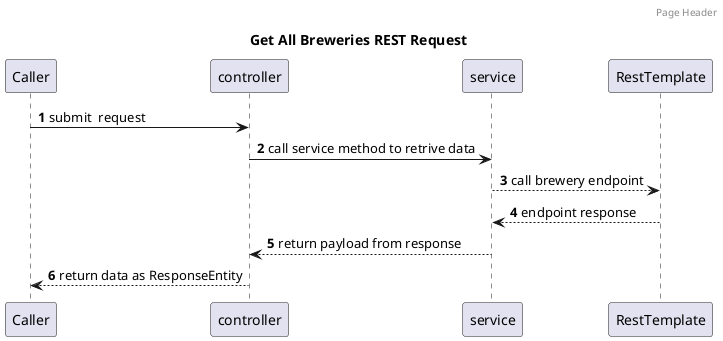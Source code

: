 @startuml
autonumber
header Page Header
title Get All Breweries REST Request

Caller -> controller: submit  request
controller -> service: call service method to retrive data
service --> RestTemplate: call brewery endpoint
service <-- RestTemplate: endpoint response
controller <-- service: return payload from response
controller --> Caller: return data as ResponseEntity

@enduml
